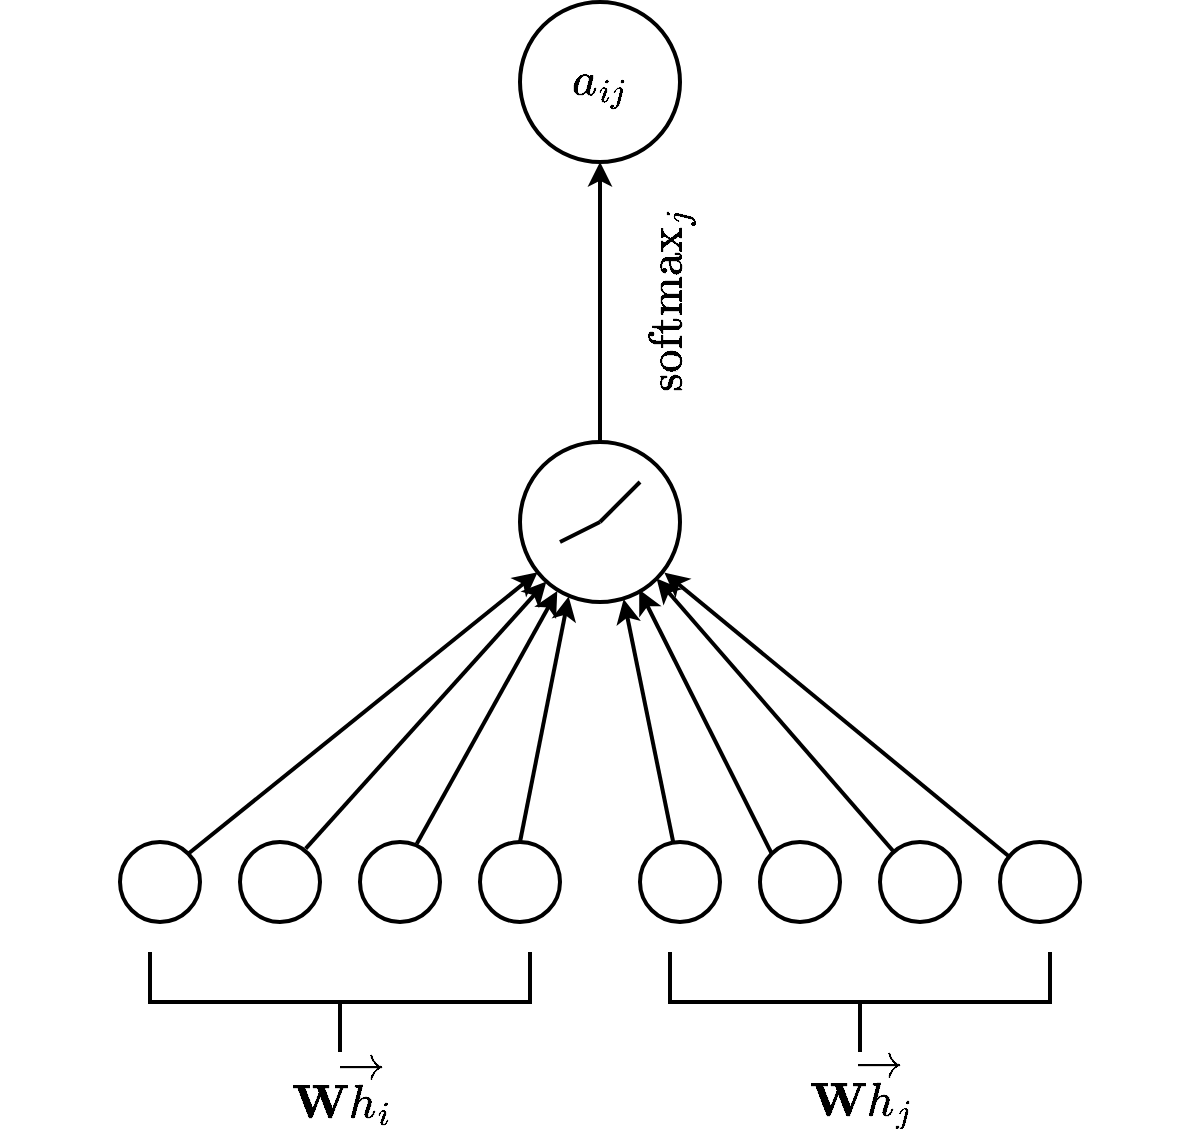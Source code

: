<mxfile version="24.2.3" type="github">
  <diagram name="第 1 页" id="3eQm39yhv7PsVg65_yTD">
    <mxGraphModel dx="1363" dy="784" grid="1" gridSize="10" guides="1" tooltips="1" connect="1" arrows="1" fold="1" page="1" pageScale="1" pageWidth="827" pageHeight="1169" math="1" shadow="0">
      <root>
        <mxCell id="0" />
        <mxCell id="1" parent="0" />
        <mxCell id="J7W6U943-rn4ABkTfiOb-1" value="&lt;font style=&quot;font-size: 20px;&quot;&gt;$$a_{ij}$$&lt;/font&gt;" style="ellipse;whiteSpace=wrap;html=1;aspect=fixed;strokeWidth=2;" vertex="1" parent="1">
          <mxGeometry x="340" y="420" width="80" height="80" as="geometry" />
        </mxCell>
        <mxCell id="J7W6U943-rn4ABkTfiOb-2" value="" style="ellipse;whiteSpace=wrap;html=1;aspect=fixed;strokeWidth=2;" vertex="1" parent="1">
          <mxGeometry x="340" y="640" width="80" height="80" as="geometry" />
        </mxCell>
        <mxCell id="J7W6U943-rn4ABkTfiOb-5" value="" style="endArrow=classic;html=1;rounded=0;exitX=0.5;exitY=0;exitDx=0;exitDy=0;entryX=0.5;entryY=1;entryDx=0;entryDy=0;strokeWidth=2;" edge="1" parent="1" source="J7W6U943-rn4ABkTfiOb-2" target="J7W6U943-rn4ABkTfiOb-1">
          <mxGeometry width="50" height="50" relative="1" as="geometry">
            <mxPoint x="370" y="560" as="sourcePoint" />
            <mxPoint x="420" y="510" as="targetPoint" />
          </mxGeometry>
        </mxCell>
        <mxCell id="J7W6U943-rn4ABkTfiOb-6" value="&lt;font style=&quot;font-size: 20px;&quot;&gt;$$\text{softmax}_j$$&lt;/font&gt;" style="text;html=1;align=center;verticalAlign=middle;resizable=0;points=[];autosize=1;strokeColor=none;fillColor=none;rotation=-90;strokeWidth=2;" vertex="1" parent="1">
          <mxGeometry x="314" y="550" width="200" height="40" as="geometry" />
        </mxCell>
        <mxCell id="J7W6U943-rn4ABkTfiOb-7" value="" style="endArrow=none;html=1;rounded=0;strokeWidth=2;" edge="1" parent="1">
          <mxGeometry width="50" height="50" relative="1" as="geometry">
            <mxPoint x="360" y="690" as="sourcePoint" />
            <mxPoint x="380" y="680" as="targetPoint" />
          </mxGeometry>
        </mxCell>
        <mxCell id="J7W6U943-rn4ABkTfiOb-8" value="" style="endArrow=none;html=1;rounded=0;strokeWidth=2;" edge="1" parent="1">
          <mxGeometry width="50" height="50" relative="1" as="geometry">
            <mxPoint x="380" y="680" as="sourcePoint" />
            <mxPoint x="400" y="660" as="targetPoint" />
          </mxGeometry>
        </mxCell>
        <mxCell id="J7W6U943-rn4ABkTfiOb-9" value="" style="ellipse;whiteSpace=wrap;html=1;aspect=fixed;strokeWidth=2;" vertex="1" parent="1">
          <mxGeometry x="260" y="840" width="40" height="40" as="geometry" />
        </mxCell>
        <mxCell id="J7W6U943-rn4ABkTfiOb-10" value="" style="ellipse;whiteSpace=wrap;html=1;aspect=fixed;strokeWidth=2;" vertex="1" parent="1">
          <mxGeometry x="320" y="840" width="40" height="40" as="geometry" />
        </mxCell>
        <mxCell id="J7W6U943-rn4ABkTfiOb-11" value="" style="ellipse;whiteSpace=wrap;html=1;aspect=fixed;strokeWidth=2;" vertex="1" parent="1">
          <mxGeometry x="200" y="840" width="40" height="40" as="geometry" />
        </mxCell>
        <mxCell id="J7W6U943-rn4ABkTfiOb-12" value="" style="ellipse;whiteSpace=wrap;html=1;aspect=fixed;strokeWidth=2;" vertex="1" parent="1">
          <mxGeometry x="140" y="840" width="40" height="40" as="geometry" />
        </mxCell>
        <mxCell id="J7W6U943-rn4ABkTfiOb-13" value="" style="endArrow=classic;html=1;rounded=0;exitX=1;exitY=0;exitDx=0;exitDy=0;strokeWidth=2;" edge="1" parent="1" source="J7W6U943-rn4ABkTfiOb-12" target="J7W6U943-rn4ABkTfiOb-2">
          <mxGeometry width="50" height="50" relative="1" as="geometry">
            <mxPoint x="260" y="820" as="sourcePoint" />
            <mxPoint x="310" y="770" as="targetPoint" />
          </mxGeometry>
        </mxCell>
        <mxCell id="J7W6U943-rn4ABkTfiOb-18" value="" style="endArrow=classic;html=1;rounded=0;exitX=0.821;exitY=0.082;exitDx=0;exitDy=0;exitPerimeter=0;strokeWidth=2;" edge="1" parent="1" source="J7W6U943-rn4ABkTfiOb-11" target="J7W6U943-rn4ABkTfiOb-2">
          <mxGeometry width="50" height="50" relative="1" as="geometry">
            <mxPoint x="260" y="820" as="sourcePoint" />
            <mxPoint x="310" y="770" as="targetPoint" />
          </mxGeometry>
        </mxCell>
        <mxCell id="J7W6U943-rn4ABkTfiOb-19" value="" style="endArrow=classic;html=1;rounded=0;exitX=0.71;exitY=0.023;exitDx=0;exitDy=0;exitPerimeter=0;entryX=0.233;entryY=0.932;entryDx=0;entryDy=0;entryPerimeter=0;strokeWidth=2;" edge="1" parent="1" source="J7W6U943-rn4ABkTfiOb-9" target="J7W6U943-rn4ABkTfiOb-2">
          <mxGeometry width="50" height="50" relative="1" as="geometry">
            <mxPoint x="260" y="820" as="sourcePoint" />
            <mxPoint x="310" y="770" as="targetPoint" />
          </mxGeometry>
        </mxCell>
        <mxCell id="J7W6U943-rn4ABkTfiOb-20" value="" style="endArrow=classic;html=1;rounded=0;exitX=0.5;exitY=0;exitDx=0;exitDy=0;entryX=0.304;entryY=0.965;entryDx=0;entryDy=0;entryPerimeter=0;strokeWidth=2;" edge="1" parent="1" source="J7W6U943-rn4ABkTfiOb-10" target="J7W6U943-rn4ABkTfiOb-2">
          <mxGeometry width="50" height="50" relative="1" as="geometry">
            <mxPoint x="270" y="800" as="sourcePoint" />
            <mxPoint x="320" y="750" as="targetPoint" />
          </mxGeometry>
        </mxCell>
        <mxCell id="J7W6U943-rn4ABkTfiOb-21" value="" style="ellipse;whiteSpace=wrap;html=1;aspect=fixed;strokeWidth=2;" vertex="1" parent="1">
          <mxGeometry x="520" y="840" width="40" height="40" as="geometry" />
        </mxCell>
        <mxCell id="J7W6U943-rn4ABkTfiOb-22" value="" style="ellipse;whiteSpace=wrap;html=1;aspect=fixed;strokeWidth=2;" vertex="1" parent="1">
          <mxGeometry x="580" y="840" width="40" height="40" as="geometry" />
        </mxCell>
        <mxCell id="J7W6U943-rn4ABkTfiOb-23" value="" style="ellipse;whiteSpace=wrap;html=1;aspect=fixed;strokeWidth=2;" vertex="1" parent="1">
          <mxGeometry x="460" y="840" width="40" height="40" as="geometry" />
        </mxCell>
        <mxCell id="J7W6U943-rn4ABkTfiOb-24" value="" style="ellipse;whiteSpace=wrap;html=1;aspect=fixed;strokeWidth=2;" vertex="1" parent="1">
          <mxGeometry x="400" y="840" width="40" height="40" as="geometry" />
        </mxCell>
        <mxCell id="J7W6U943-rn4ABkTfiOb-25" value="" style="endArrow=classic;html=1;rounded=0;exitX=0.414;exitY=-0.003;exitDx=0;exitDy=0;entryX=0.648;entryY=0.982;entryDx=0;entryDy=0;entryPerimeter=0;exitPerimeter=0;strokeWidth=2;" edge="1" parent="1" source="J7W6U943-rn4ABkTfiOb-24" target="J7W6U943-rn4ABkTfiOb-2">
          <mxGeometry width="50" height="50" relative="1" as="geometry">
            <mxPoint x="520" y="820" as="sourcePoint" />
            <mxPoint x="609" y="705" as="targetPoint" />
          </mxGeometry>
        </mxCell>
        <mxCell id="J7W6U943-rn4ABkTfiOb-26" value="" style="endArrow=classic;html=1;rounded=0;exitX=0;exitY=0;exitDx=0;exitDy=0;entryX=0.745;entryY=0.922;entryDx=0;entryDy=0;entryPerimeter=0;strokeWidth=2;" edge="1" parent="1" source="J7W6U943-rn4ABkTfiOb-23" target="J7W6U943-rn4ABkTfiOb-2">
          <mxGeometry width="50" height="50" relative="1" as="geometry">
            <mxPoint x="520" y="820" as="sourcePoint" />
            <mxPoint x="613" y="710" as="targetPoint" />
          </mxGeometry>
        </mxCell>
        <mxCell id="J7W6U943-rn4ABkTfiOb-27" value="" style="endArrow=classic;html=1;rounded=0;entryX=1;entryY=1;entryDx=0;entryDy=0;strokeWidth=2;" edge="1" parent="1" source="J7W6U943-rn4ABkTfiOb-21" target="J7W6U943-rn4ABkTfiOb-2">
          <mxGeometry width="50" height="50" relative="1" as="geometry">
            <mxPoint x="520" y="820" as="sourcePoint" />
            <mxPoint x="619" y="715" as="targetPoint" />
          </mxGeometry>
        </mxCell>
        <mxCell id="J7W6U943-rn4ABkTfiOb-28" value="" style="endArrow=classic;html=1;rounded=0;entryX=0.902;entryY=0.816;entryDx=0;entryDy=0;entryPerimeter=0;strokeWidth=2;" edge="1" parent="1" source="J7W6U943-rn4ABkTfiOb-22" target="J7W6U943-rn4ABkTfiOb-2">
          <mxGeometry width="50" height="50" relative="1" as="geometry">
            <mxPoint x="530" y="800" as="sourcePoint" />
            <mxPoint x="624" y="717" as="targetPoint" />
          </mxGeometry>
        </mxCell>
        <mxCell id="J7W6U943-rn4ABkTfiOb-31" value="" style="strokeWidth=2;html=1;shape=mxgraph.flowchart.annotation_2;align=left;labelPosition=right;pointerEvents=1;rotation=-90;" vertex="1" parent="1">
          <mxGeometry x="225" y="825" width="50" height="190" as="geometry" />
        </mxCell>
        <mxCell id="J7W6U943-rn4ABkTfiOb-32" value="$$\mathbf{W}\overrightarrow{h}_i$$" style="text;html=1;align=center;verticalAlign=middle;resizable=0;points=[];autosize=1;strokeColor=none;fillColor=none;fontSize=20;strokeWidth=2;" vertex="1" parent="1">
          <mxGeometry x="80" y="943" width="340" height="40" as="geometry" />
        </mxCell>
        <mxCell id="J7W6U943-rn4ABkTfiOb-33" value="" style="strokeWidth=2;html=1;shape=mxgraph.flowchart.annotation_2;align=left;labelPosition=right;pointerEvents=1;rotation=-90;" vertex="1" parent="1">
          <mxGeometry x="485" y="825" width="50" height="190" as="geometry" />
        </mxCell>
        <mxCell id="J7W6U943-rn4ABkTfiOb-34" value="$$\mathbf{W}\overrightarrow{h}_j$$" style="text;html=1;align=center;verticalAlign=middle;resizable=0;points=[];autosize=1;strokeColor=none;fillColor=none;fontSize=20;strokeWidth=2;" vertex="1" parent="1">
          <mxGeometry x="340" y="943" width="340" height="40" as="geometry" />
        </mxCell>
      </root>
    </mxGraphModel>
  </diagram>
</mxfile>

